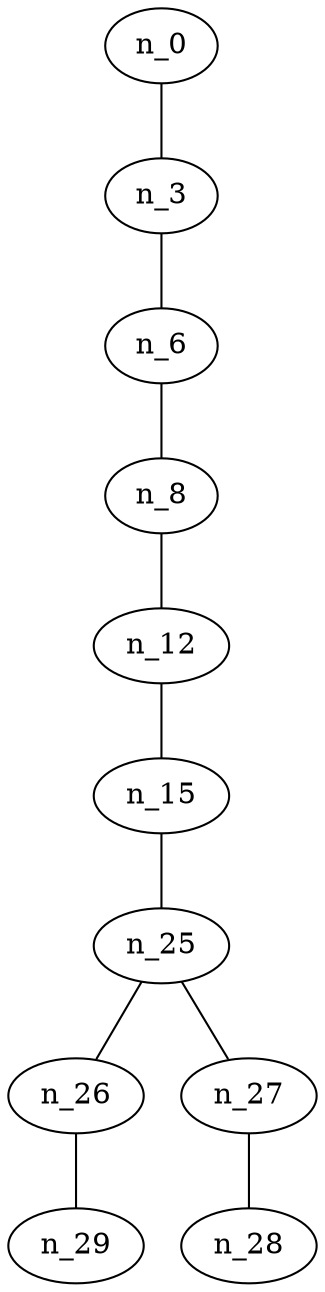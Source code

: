 graph grafoGeografico_30_30_DFS_R  {
n_0;
n_3;
n_6;
n_8;
n_12;
n_15;
n_25;
n_26;
n_29;
n_27;
n_28;
n_0 -- n_3;
n_3 -- n_6;
n_6 -- n_8;
n_8 -- n_12;
n_12 -- n_15;
n_15 -- n_25;
n_25 -- n_26;
n_26 -- n_29;
n_25 -- n_27;
n_27 -- n_28;
}